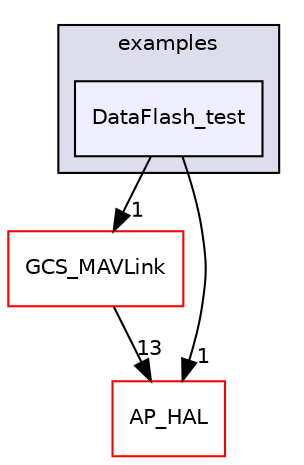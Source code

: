 digraph "libraries/DataFlash/examples/DataFlash_test" {
  compound=true
  node [ fontsize="10", fontname="Helvetica"];
  edge [ labelfontsize="10", labelfontname="Helvetica"];
  subgraph clusterdir_1b7bcf03c45af83547efde6091648c44 {
    graph [ bgcolor="#ddddee", pencolor="black", label="examples" fontname="Helvetica", fontsize="10", URL="dir_1b7bcf03c45af83547efde6091648c44.html"]
  dir_264ede5f38abb2418145acbb78bdd03f [shape=box, label="DataFlash_test", style="filled", fillcolor="#eeeeff", pencolor="black", URL="dir_264ede5f38abb2418145acbb78bdd03f.html"];
  }
  dir_be870cb78c6e1bc08f9e4388e1828b4d [shape=box label="GCS_MAVLink" fillcolor="white" style="filled" color="red" URL="dir_be870cb78c6e1bc08f9e4388e1828b4d.html"];
  dir_1cbc10423b2512b31103883361e0123b [shape=box label="AP_HAL" fillcolor="white" style="filled" color="red" URL="dir_1cbc10423b2512b31103883361e0123b.html"];
  dir_be870cb78c6e1bc08f9e4388e1828b4d->dir_1cbc10423b2512b31103883361e0123b [headlabel="13", labeldistance=1.5 headhref="dir_000179_000057.html"];
  dir_264ede5f38abb2418145acbb78bdd03f->dir_be870cb78c6e1bc08f9e4388e1828b4d [headlabel="1", labeldistance=1.5 headhref="dir_000169_000179.html"];
  dir_264ede5f38abb2418145acbb78bdd03f->dir_1cbc10423b2512b31103883361e0123b [headlabel="1", labeldistance=1.5 headhref="dir_000169_000057.html"];
}
